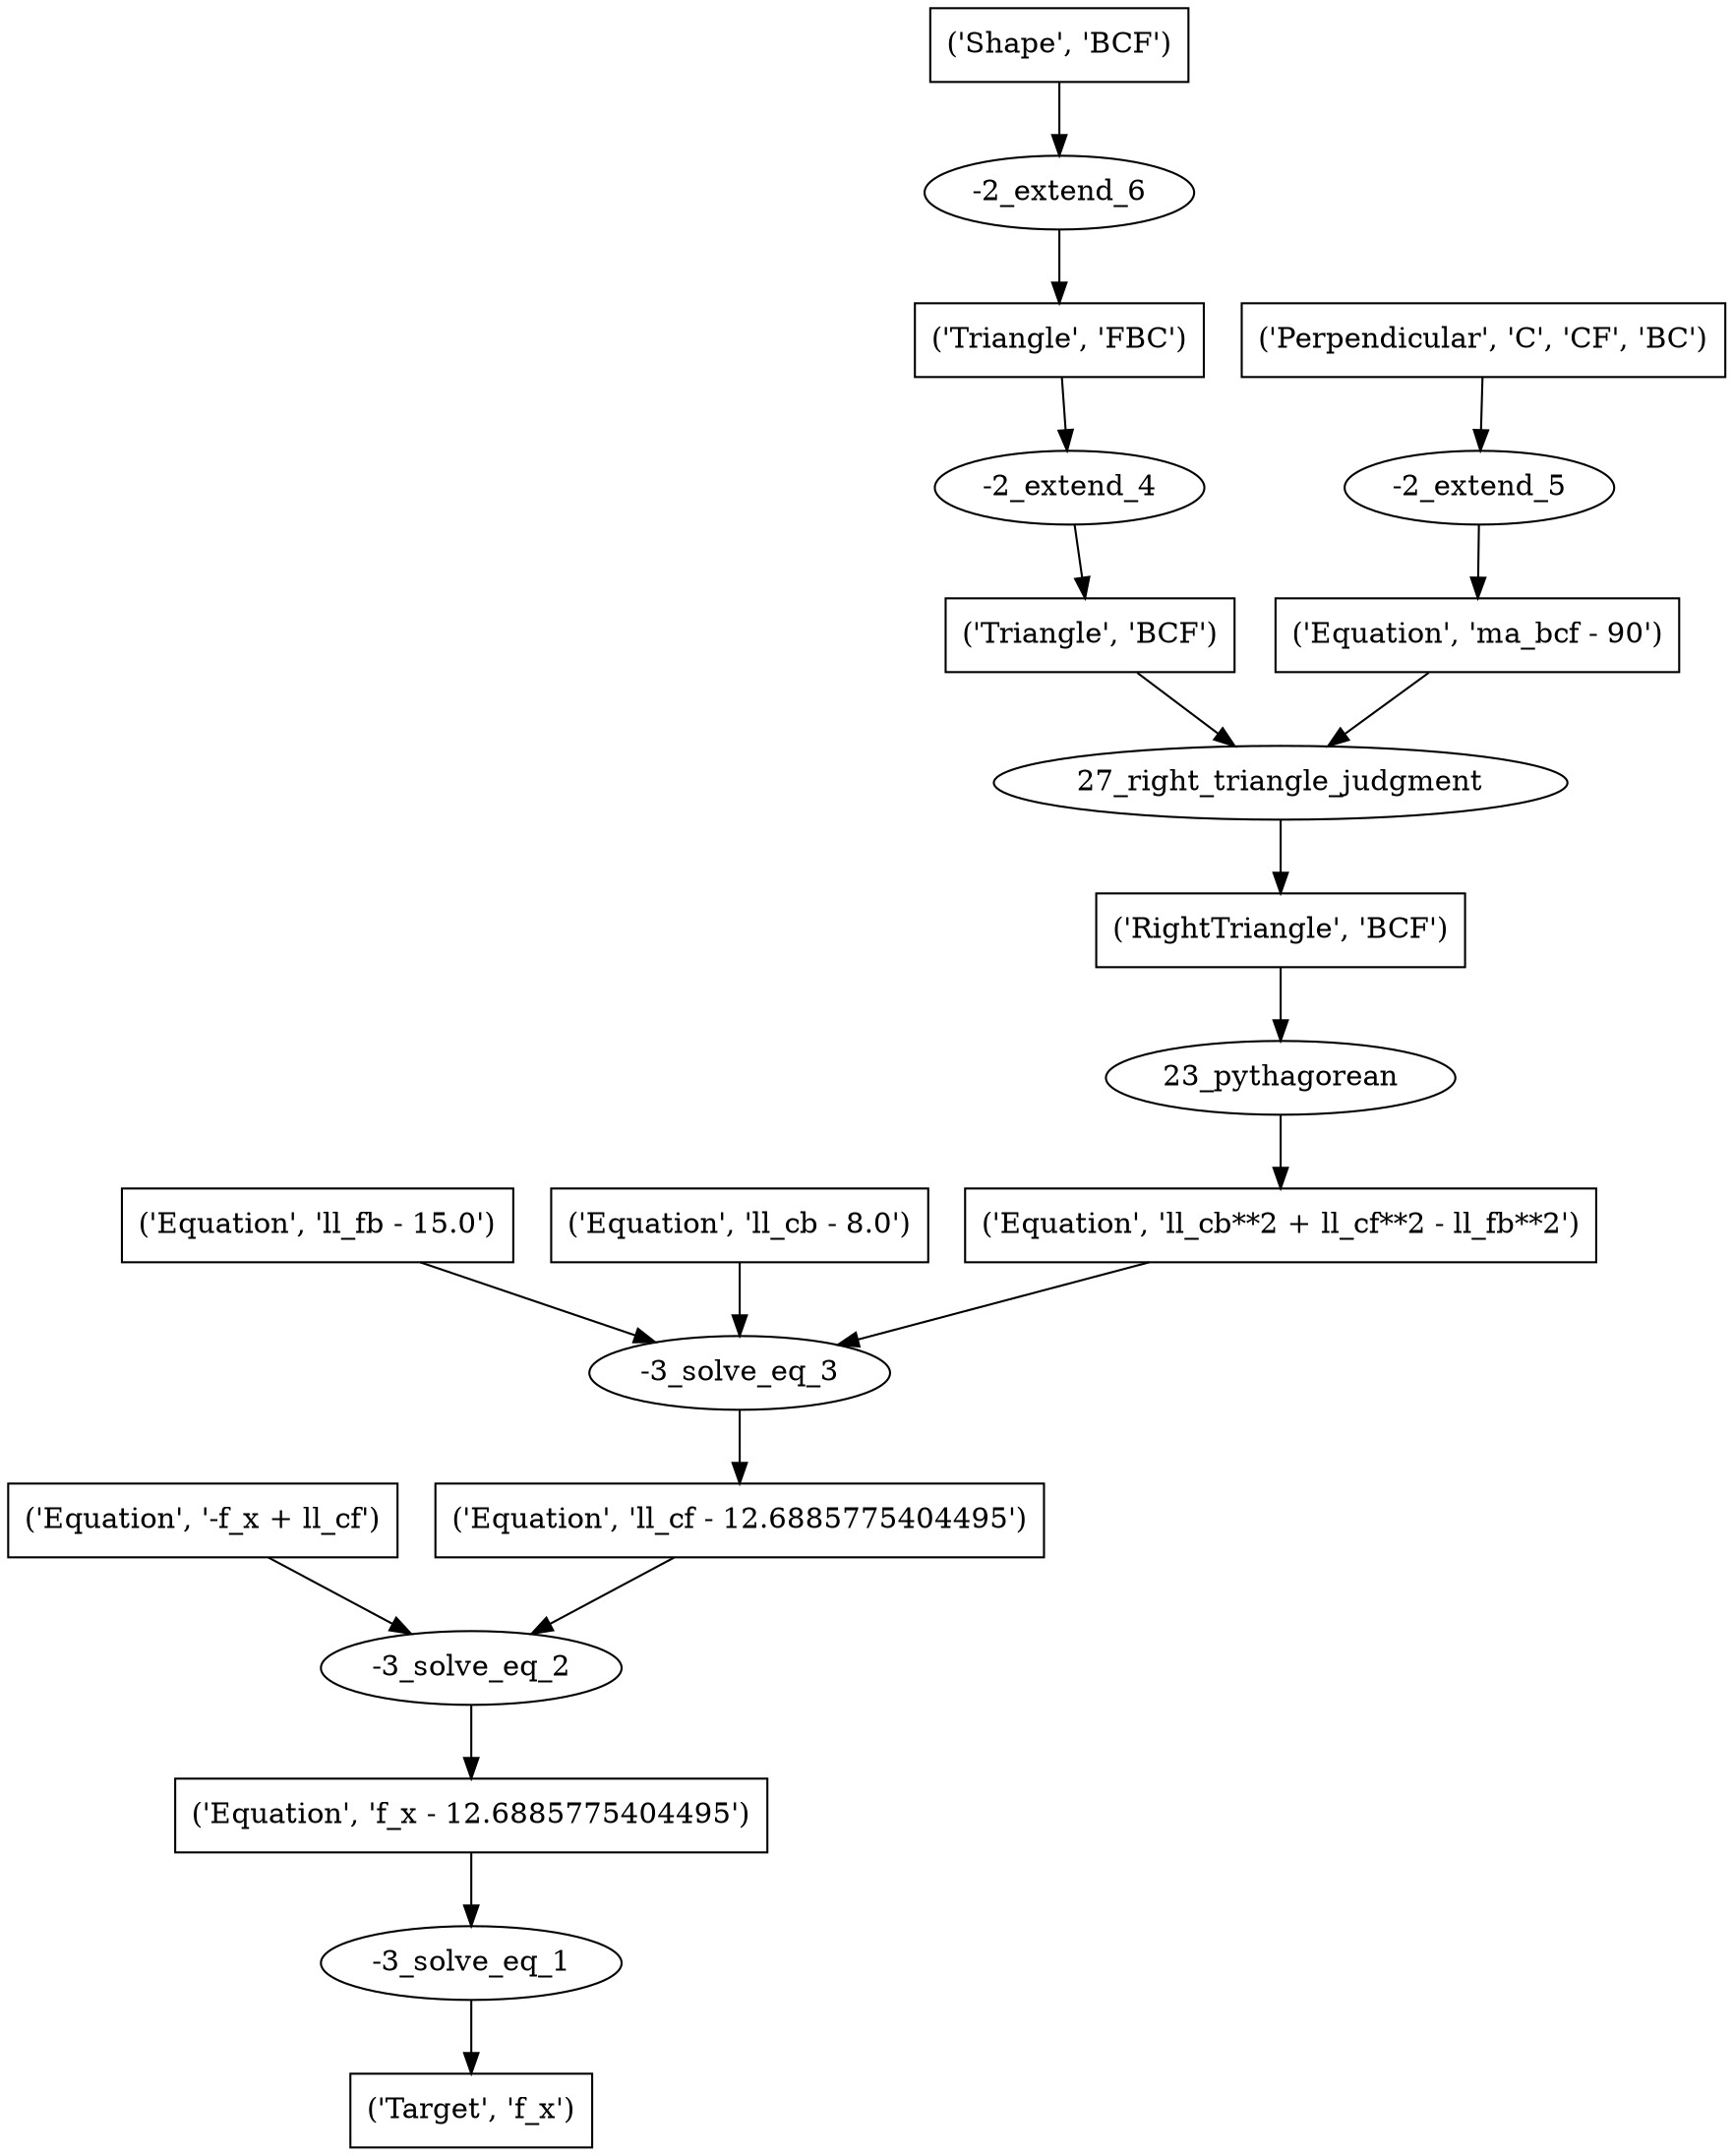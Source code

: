 digraph 71 {
	0 [label="('Target', 'f_x')" shape=box]
	1 [label="-3_solve_eq_1"]
	1 -> 0
	2 [label="('Equation', 'f_x - 12.6885775404495')" shape=box]
	2 -> 1
	3 [label="-3_solve_eq_2"]
	3 -> 2
	4 [label="('Equation', '-f_x + ll_cf')" shape=box]
	4 -> 3
	5 [label="('Equation', 'll_cf - 12.6885775404495')" shape=box]
	5 -> 3
	6 [label="-3_solve_eq_3"]
	6 -> 5
	7 [label="('Equation', 'll_fb - 15.0')" shape=box]
	7 -> 6
	8 [label="('Equation', 'll_cb - 8.0')" shape=box]
	8 -> 6
	9 [label="('Equation', 'll_cb**2 + ll_cf**2 - ll_fb**2')" shape=box]
	9 -> 6
	10 [label="23_pythagorean"]
	10 -> 9
	11 [label="('RightTriangle', 'BCF')" shape=box]
	11 -> 10
	12 [label="27_right_triangle_judgment"]
	12 -> 11
	13 [label="('Triangle', 'BCF')" shape=box]
	13 -> 12
	14 [label="('Equation', 'ma_bcf - 90')" shape=box]
	14 -> 12
	15 [label="-2_extend_4"]
	15 -> 13
	16 [label="('Triangle', 'FBC')" shape=box]
	16 -> 15
	17 [label="-2_extend_5"]
	17 -> 14
	18 [label="('Perpendicular', 'C', 'CF', 'BC')" shape=box]
	18 -> 17
	19 [label="-2_extend_6"]
	19 -> 16
	20 [label="('Shape', 'BCF')" shape=box]
	20 -> 19
}
